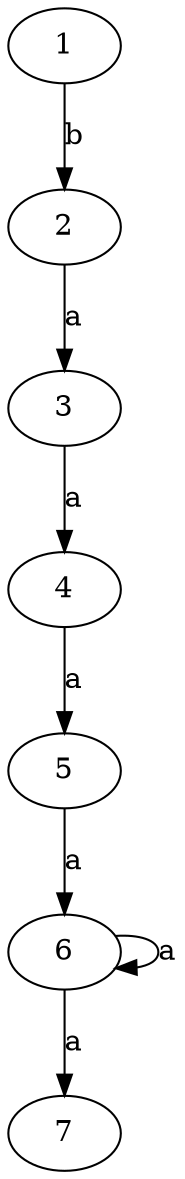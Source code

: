 digraph G {
        1 [init=1][match=0];
        2 [init=0][match=0];
        3 [init=0][match=0];
        4 [init=0][match=0];
        5 [init=0][match=0];
        6 [init=0][match=0];
        7 [init=0][match=1];
        1->2 [label=b][reset="{0}"];
        2->3 [label=a][guard="{x0 < 1}"];
        3->4 [label=a][guard="{x0 < 1}"];
        4->5 [label=a][guard="{x0 < 1}"];
        5->6 [label=a][guard="{x0 < 1}"];
        6->6 [label=a][guard="{x0 < 1}"];
        6->7 [label=a][guard="{x0 > 1}"];
}
